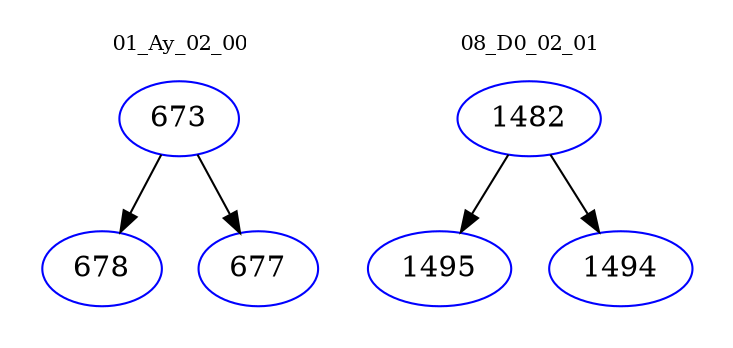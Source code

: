 digraph{
subgraph cluster_0 {
color = white
label = "01_Ay_02_00";
fontsize=10;
T0_673 [label="673", color="blue"]
T0_673 -> T0_678 [color="black"]
T0_678 [label="678", color="blue"]
T0_673 -> T0_677 [color="black"]
T0_677 [label="677", color="blue"]
}
subgraph cluster_1 {
color = white
label = "08_D0_02_01";
fontsize=10;
T1_1482 [label="1482", color="blue"]
T1_1482 -> T1_1495 [color="black"]
T1_1495 [label="1495", color="blue"]
T1_1482 -> T1_1494 [color="black"]
T1_1494 [label="1494", color="blue"]
}
}
